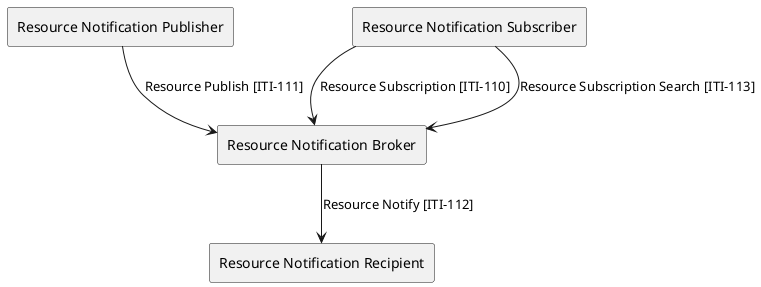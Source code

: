 @startuml
agent "Resource Notification Publisher" as Publisher
agent "Resource Notification Broker" as Broker
agent "Resource Notification Subscriber" as Subscriber
agent "Resource Notification Recipient" as Recipient
Publisher --> Broker : "Resource Publish [ITI-111]"
Subscriber --> Broker : "Resource Subscription [ITI-110]"
Subscriber --> Broker : "Resource Subscription Search [ITI-113]"
' reserved for R4B and R5 fhir version implementations: Subscriber --> Broker : "Resource SubscriptionTopic Search [ITI-114]  "
Broker --> Recipient : "Resource Notify [ITI-112]"
@enduml
